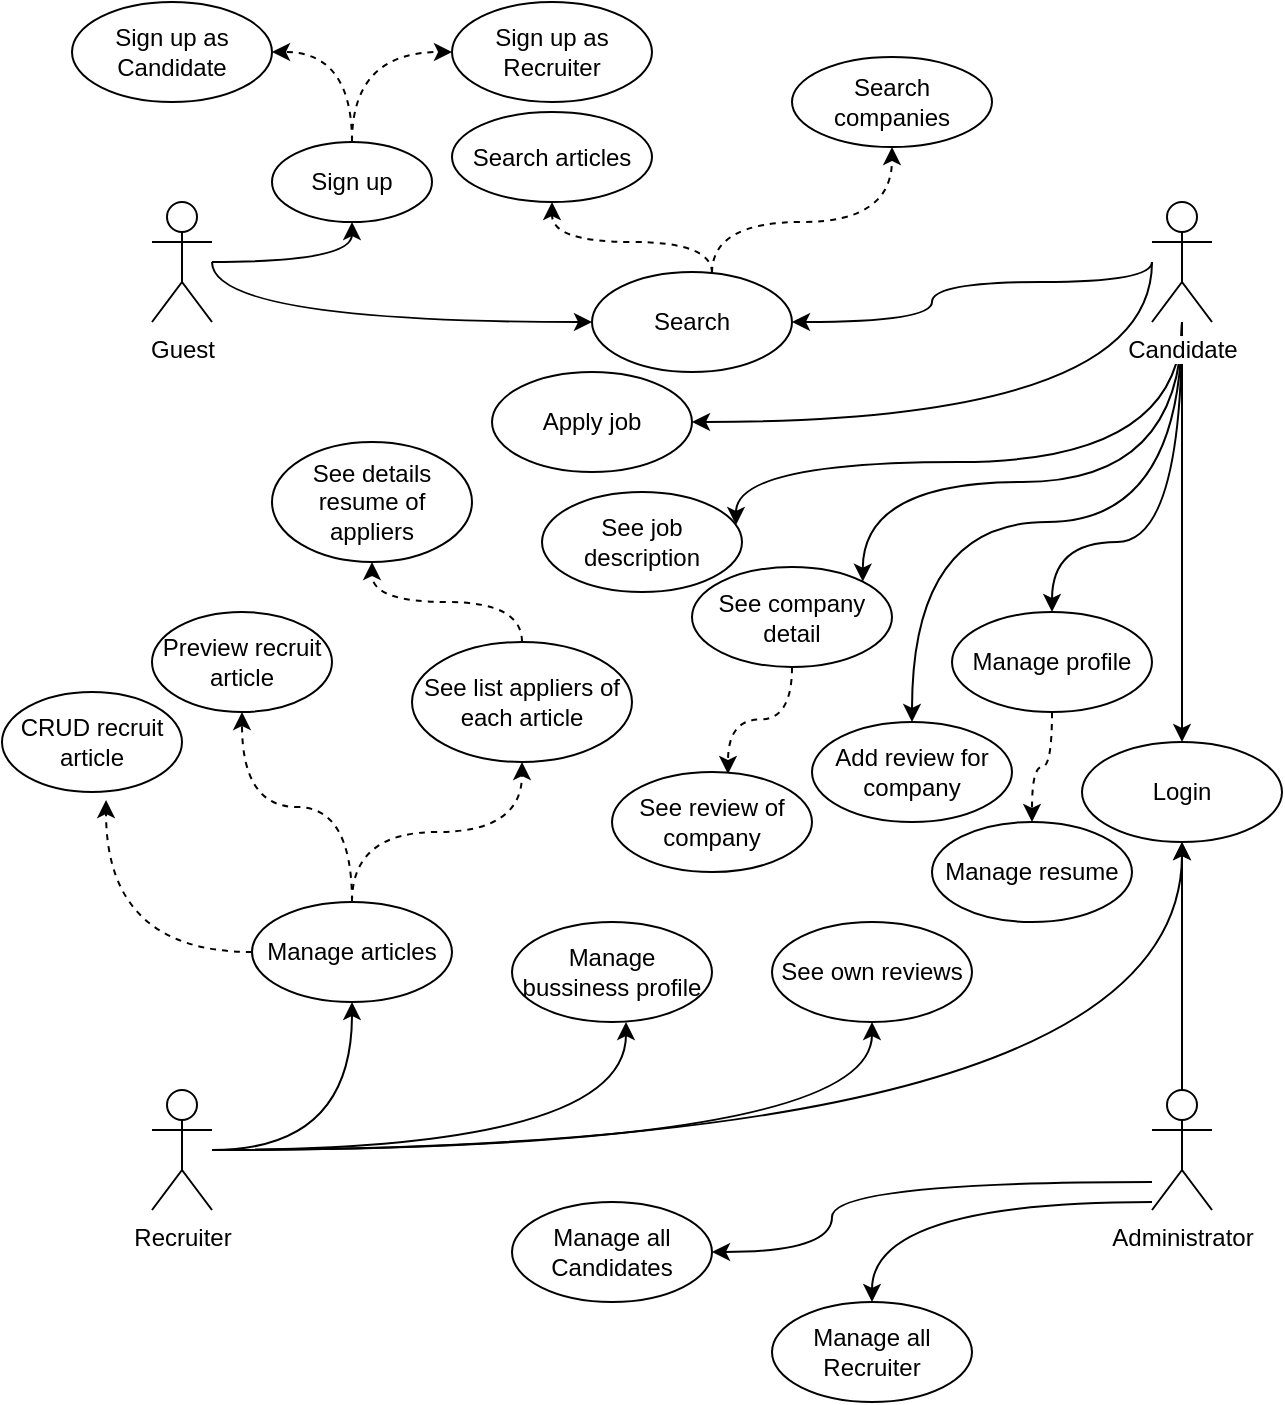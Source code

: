 <mxfile version="10.7.5" type="github"><diagram id="96YruV7LQd1kxC07Ml1c" name="Use case diagram"><mxGraphModel dx="1042" dy="496" grid="1" gridSize="10" guides="1" tooltips="1" connect="1" arrows="1" fold="1" page="1" pageScale="1" pageWidth="827" pageHeight="1169" math="0" shadow="0"><root><mxCell id="0"/><mxCell id="1" parent="0"/><mxCell id="KnyCdIWrvR0W8WoNWBqt-8" style="edgeStyle=orthogonalEdgeStyle;curved=1;rounded=0;orthogonalLoop=1;jettySize=auto;html=1;entryX=0.5;entryY=1;entryDx=0;entryDy=0;" parent="1" source="o8qdSPRIB7VEjMHQY5s--1" target="KnyCdIWrvR0W8WoNWBqt-2" edge="1"><mxGeometry relative="1" as="geometry"/></mxCell><mxCell id="KnyCdIWrvR0W8WoNWBqt-10" style="edgeStyle=orthogonalEdgeStyle;curved=1;rounded=0;orthogonalLoop=1;jettySize=auto;html=1;entryX=0;entryY=0.5;entryDx=0;entryDy=0;" parent="1" target="KnyCdIWrvR0W8WoNWBqt-9" edge="1"><mxGeometry relative="1" as="geometry"><mxPoint x="140" y="140" as="sourcePoint"/><Array as="points"><mxPoint x="140" y="170"/></Array></mxGeometry></mxCell><mxCell id="o8qdSPRIB7VEjMHQY5s--1" value="Guest" style="shape=umlActor;verticalLabelPosition=bottom;labelBackgroundColor=#ffffff;verticalAlign=top;html=1;outlineConnect=0;" parent="1" vertex="1"><mxGeometry x="110" y="110" width="30" height="60" as="geometry"/></mxCell><mxCell id="KnyCdIWrvR0W8WoNWBqt-11" style="edgeStyle=orthogonalEdgeStyle;curved=1;rounded=0;orthogonalLoop=1;jettySize=auto;html=1;entryX=1;entryY=0.5;entryDx=0;entryDy=0;" parent="1" target="KnyCdIWrvR0W8WoNWBqt-9" edge="1"><mxGeometry relative="1" as="geometry"><mxPoint x="610" y="140" as="sourcePoint"/><Array as="points"><mxPoint x="610" y="150"/><mxPoint x="500" y="150"/><mxPoint x="500" y="170"/></Array></mxGeometry></mxCell><mxCell id="KnyCdIWrvR0W8WoNWBqt-19" style="edgeStyle=orthogonalEdgeStyle;curved=1;rounded=0;orthogonalLoop=1;jettySize=auto;html=1;entryX=0.5;entryY=0;entryDx=0;entryDy=0;" parent="1" source="o8qdSPRIB7VEjMHQY5s--2" target="KnyCdIWrvR0W8WoNWBqt-18" edge="1"><mxGeometry relative="1" as="geometry"/></mxCell><mxCell id="KnyCdIWrvR0W8WoNWBqt-42" style="edgeStyle=orthogonalEdgeStyle;curved=1;rounded=0;orthogonalLoop=1;jettySize=auto;html=1;entryX=1;entryY=0.5;entryDx=0;entryDy=0;" parent="1" target="KnyCdIWrvR0W8WoNWBqt-41" edge="1"><mxGeometry relative="1" as="geometry"><mxPoint x="610" y="140" as="sourcePoint"/><Array as="points"><mxPoint x="610" y="220"/></Array></mxGeometry></mxCell><mxCell id="KnyCdIWrvR0W8WoNWBqt-43" style="edgeStyle=orthogonalEdgeStyle;curved=1;rounded=0;orthogonalLoop=1;jettySize=auto;html=1;entryX=0.5;entryY=0;entryDx=0;entryDy=0;" parent="1" source="o8qdSPRIB7VEjMHQY5s--2" target="KnyCdIWrvR0W8WoNWBqt-27" edge="1"><mxGeometry relative="1" as="geometry"><Array as="points"><mxPoint x="625" y="280"/><mxPoint x="560" y="280"/></Array></mxGeometry></mxCell><mxCell id="KnyCdIWrvR0W8WoNWBqt-45" style="edgeStyle=orthogonalEdgeStyle;curved=1;rounded=0;orthogonalLoop=1;jettySize=auto;html=1;" parent="1" source="o8qdSPRIB7VEjMHQY5s--2" target="KnyCdIWrvR0W8WoNWBqt-44" edge="1"><mxGeometry relative="1" as="geometry"><Array as="points"><mxPoint x="625" y="240"/><mxPoint x="402" y="240"/></Array></mxGeometry></mxCell><mxCell id="KnyCdIWrvR0W8WoNWBqt-47" style="edgeStyle=orthogonalEdgeStyle;curved=1;rounded=0;orthogonalLoop=1;jettySize=auto;html=1;entryX=1;entryY=0;entryDx=0;entryDy=0;" parent="1" source="o8qdSPRIB7VEjMHQY5s--2" target="KnyCdIWrvR0W8WoNWBqt-46" edge="1"><mxGeometry relative="1" as="geometry"><Array as="points"><mxPoint x="625" y="250"/><mxPoint x="465" y="250"/></Array></mxGeometry></mxCell><mxCell id="KnyCdIWrvR0W8WoNWBqt-54" style="edgeStyle=orthogonalEdgeStyle;curved=1;rounded=0;orthogonalLoop=1;jettySize=auto;html=1;entryX=0.5;entryY=0;entryDx=0;entryDy=0;" parent="1" source="o8qdSPRIB7VEjMHQY5s--2" target="KnyCdIWrvR0W8WoNWBqt-48" edge="1"><mxGeometry relative="1" as="geometry"><Array as="points"><mxPoint x="625" y="270"/><mxPoint x="490" y="270"/></Array></mxGeometry></mxCell><mxCell id="o8qdSPRIB7VEjMHQY5s--2" value="Candidate" style="shape=umlActor;verticalLabelPosition=bottom;labelBackgroundColor=#ffffff;verticalAlign=top;html=1;outlineConnect=0;" parent="1" vertex="1"><mxGeometry x="610" y="110" width="30" height="60" as="geometry"/></mxCell><mxCell id="KnyCdIWrvR0W8WoNWBqt-20" style="edgeStyle=orthogonalEdgeStyle;curved=1;rounded=0;orthogonalLoop=1;jettySize=auto;html=1;entryX=0.5;entryY=1;entryDx=0;entryDy=0;" parent="1" source="o8qdSPRIB7VEjMHQY5s--3" target="KnyCdIWrvR0W8WoNWBqt-18" edge="1"><mxGeometry relative="1" as="geometry"/></mxCell><mxCell id="KnyCdIWrvR0W8WoNWBqt-25" style="edgeStyle=orthogonalEdgeStyle;curved=1;rounded=0;orthogonalLoop=1;jettySize=auto;html=1;entryX=1;entryY=0.5;entryDx=0;entryDy=0;" parent="1" source="o8qdSPRIB7VEjMHQY5s--3" target="KnyCdIWrvR0W8WoNWBqt-23" edge="1"><mxGeometry relative="1" as="geometry"><Array as="points"><mxPoint x="450" y="600"/><mxPoint x="450" y="635"/></Array></mxGeometry></mxCell><mxCell id="KnyCdIWrvR0W8WoNWBqt-26" style="edgeStyle=orthogonalEdgeStyle;curved=1;rounded=0;orthogonalLoop=1;jettySize=auto;html=1;" parent="1" source="o8qdSPRIB7VEjMHQY5s--3" target="KnyCdIWrvR0W8WoNWBqt-24" edge="1"><mxGeometry relative="1" as="geometry"><Array as="points"><mxPoint x="470" y="610"/></Array></mxGeometry></mxCell><mxCell id="o8qdSPRIB7VEjMHQY5s--3" value="Administrator" style="shape=umlActor;verticalLabelPosition=bottom;labelBackgroundColor=#ffffff;verticalAlign=top;html=1;outlineConnect=0;" parent="1" vertex="1"><mxGeometry x="610" y="554" width="30" height="60" as="geometry"/></mxCell><mxCell id="KnyCdIWrvR0W8WoNWBqt-21" style="edgeStyle=orthogonalEdgeStyle;curved=1;rounded=0;orthogonalLoop=1;jettySize=auto;html=1;entryX=0.5;entryY=1;entryDx=0;entryDy=0;" parent="1" source="o8qdSPRIB7VEjMHQY5s--4" target="KnyCdIWrvR0W8WoNWBqt-18" edge="1"><mxGeometry relative="1" as="geometry"/></mxCell><mxCell id="KnyCdIWrvR0W8WoNWBqt-30" style="edgeStyle=orthogonalEdgeStyle;curved=1;rounded=0;orthogonalLoop=1;jettySize=auto;html=1;entryX=0.5;entryY=1;entryDx=0;entryDy=0;" parent="1" source="o8qdSPRIB7VEjMHQY5s--4" target="KnyCdIWrvR0W8WoNWBqt-28" edge="1"><mxGeometry relative="1" as="geometry"/></mxCell><mxCell id="KnyCdIWrvR0W8WoNWBqt-32" style="edgeStyle=orthogonalEdgeStyle;curved=1;rounded=0;orthogonalLoop=1;jettySize=auto;html=1;entryX=0.57;entryY=1;entryDx=0;entryDy=0;entryPerimeter=0;" parent="1" source="o8qdSPRIB7VEjMHQY5s--4" target="KnyCdIWrvR0W8WoNWBqt-31" edge="1"><mxGeometry relative="1" as="geometry"/></mxCell><mxCell id="KnyCdIWrvR0W8WoNWBqt-56" style="edgeStyle=orthogonalEdgeStyle;curved=1;rounded=0;orthogonalLoop=1;jettySize=auto;html=1;entryX=0.5;entryY=1;entryDx=0;entryDy=0;" parent="1" source="o8qdSPRIB7VEjMHQY5s--4" target="KnyCdIWrvR0W8WoNWBqt-55" edge="1"><mxGeometry relative="1" as="geometry"/></mxCell><mxCell id="o8qdSPRIB7VEjMHQY5s--4" value="Recruiter" style="shape=umlActor;verticalLabelPosition=bottom;labelBackgroundColor=#ffffff;verticalAlign=top;html=1;outlineConnect=0;" parent="1" vertex="1"><mxGeometry x="110" y="554" width="30" height="60" as="geometry"/></mxCell><mxCell id="KnyCdIWrvR0W8WoNWBqt-6" style="edgeStyle=orthogonalEdgeStyle;rounded=0;orthogonalLoop=1;jettySize=auto;html=1;entryX=1;entryY=0.5;entryDx=0;entryDy=0;curved=1;dashed=1;" parent="1" source="KnyCdIWrvR0W8WoNWBqt-2" target="KnyCdIWrvR0W8WoNWBqt-4" edge="1"><mxGeometry relative="1" as="geometry"/></mxCell><mxCell id="KnyCdIWrvR0W8WoNWBqt-7" style="edgeStyle=orthogonalEdgeStyle;rounded=0;orthogonalLoop=1;jettySize=auto;html=1;entryX=0;entryY=0.5;entryDx=0;entryDy=0;curved=1;exitX=0.5;exitY=0;exitDx=0;exitDy=0;dashed=1;" parent="1" source="KnyCdIWrvR0W8WoNWBqt-2" target="KnyCdIWrvR0W8WoNWBqt-5" edge="1"><mxGeometry relative="1" as="geometry"/></mxCell><mxCell id="KnyCdIWrvR0W8WoNWBqt-2" value="Sign up" style="ellipse;whiteSpace=wrap;html=1;" parent="1" vertex="1"><mxGeometry x="170" y="80" width="80" height="40" as="geometry"/></mxCell><mxCell id="KnyCdIWrvR0W8WoNWBqt-4" value="Sign up as Candidate" style="ellipse;whiteSpace=wrap;html=1;" parent="1" vertex="1"><mxGeometry x="70" y="10" width="100" height="50" as="geometry"/></mxCell><mxCell id="KnyCdIWrvR0W8WoNWBqt-5" value="Sign up as Recruiter" style="ellipse;whiteSpace=wrap;html=1;" parent="1" vertex="1"><mxGeometry x="260" y="10" width="100" height="50" as="geometry"/></mxCell><mxCell id="KnyCdIWrvR0W8WoNWBqt-14" style="edgeStyle=orthogonalEdgeStyle;curved=1;rounded=0;orthogonalLoop=1;jettySize=auto;html=1;entryX=0.5;entryY=1;entryDx=0;entryDy=0;dashed=1;" parent="1" source="KnyCdIWrvR0W8WoNWBqt-9" target="KnyCdIWrvR0W8WoNWBqt-13" edge="1"><mxGeometry relative="1" as="geometry"><Array as="points"><mxPoint x="390" y="120"/><mxPoint x="480" y="120"/></Array></mxGeometry></mxCell><mxCell id="KnyCdIWrvR0W8WoNWBqt-15" style="edgeStyle=orthogonalEdgeStyle;curved=1;rounded=0;orthogonalLoop=1;jettySize=auto;html=1;entryX=0.5;entryY=1;entryDx=0;entryDy=0;dashed=1;" parent="1" source="KnyCdIWrvR0W8WoNWBqt-9" target="KnyCdIWrvR0W8WoNWBqt-12" edge="1"><mxGeometry relative="1" as="geometry"><Array as="points"><mxPoint x="390" y="130"/><mxPoint x="310" y="130"/></Array></mxGeometry></mxCell><mxCell id="KnyCdIWrvR0W8WoNWBqt-9" value="Search" style="ellipse;whiteSpace=wrap;html=1;" parent="1" vertex="1"><mxGeometry x="330" y="145" width="100" height="50" as="geometry"/></mxCell><mxCell id="KnyCdIWrvR0W8WoNWBqt-12" value="Search articles&lt;br&gt;" style="ellipse;whiteSpace=wrap;html=1;" parent="1" vertex="1"><mxGeometry x="260" y="65" width="100" height="45" as="geometry"/></mxCell><mxCell id="KnyCdIWrvR0W8WoNWBqt-13" value="Search companies&lt;br&gt;" style="ellipse;whiteSpace=wrap;html=1;" parent="1" vertex="1"><mxGeometry x="430" y="37.5" width="100" height="45" as="geometry"/></mxCell><mxCell id="KnyCdIWrvR0W8WoNWBqt-18" value="Login" style="ellipse;whiteSpace=wrap;html=1;" parent="1" vertex="1"><mxGeometry x="575" y="380" width="100" height="50" as="geometry"/></mxCell><mxCell id="KnyCdIWrvR0W8WoNWBqt-23" value="Manage all Candidates" style="ellipse;whiteSpace=wrap;html=1;" parent="1" vertex="1"><mxGeometry x="290" y="610" width="100" height="50" as="geometry"/></mxCell><mxCell id="KnyCdIWrvR0W8WoNWBqt-24" value="Manage all Recruiter" style="ellipse;whiteSpace=wrap;html=1;" parent="1" vertex="1"><mxGeometry x="420" y="660" width="100" height="50" as="geometry"/></mxCell><mxCell id="KnyCdIWrvR0W8WoNWBqt-58" style="edgeStyle=orthogonalEdgeStyle;curved=1;rounded=0;orthogonalLoop=1;jettySize=auto;html=1;dashed=1;" parent="1" source="KnyCdIWrvR0W8WoNWBqt-27" target="KnyCdIWrvR0W8WoNWBqt-57" edge="1"><mxGeometry relative="1" as="geometry"/></mxCell><mxCell id="KnyCdIWrvR0W8WoNWBqt-27" value="Manage profile" style="ellipse;whiteSpace=wrap;html=1;" parent="1" vertex="1"><mxGeometry x="510" y="315" width="100" height="50" as="geometry"/></mxCell><mxCell id="KnyCdIWrvR0W8WoNWBqt-34" style="edgeStyle=orthogonalEdgeStyle;curved=1;rounded=0;orthogonalLoop=1;jettySize=auto;html=1;entryX=0.578;entryY=1.08;entryDx=0;entryDy=0;entryPerimeter=0;dashed=1;" parent="1" source="KnyCdIWrvR0W8WoNWBqt-28" target="KnyCdIWrvR0W8WoNWBqt-33" edge="1"><mxGeometry relative="1" as="geometry"/></mxCell><mxCell id="KnyCdIWrvR0W8WoNWBqt-36" style="edgeStyle=orthogonalEdgeStyle;curved=1;rounded=0;orthogonalLoop=1;jettySize=auto;html=1;entryX=0.5;entryY=1;entryDx=0;entryDy=0;dashed=1;" parent="1" source="KnyCdIWrvR0W8WoNWBqt-28" target="KnyCdIWrvR0W8WoNWBqt-35" edge="1"><mxGeometry relative="1" as="geometry"/></mxCell><mxCell id="KnyCdIWrvR0W8WoNWBqt-38" style="edgeStyle=orthogonalEdgeStyle;curved=1;rounded=0;orthogonalLoop=1;jettySize=auto;html=1;entryX=0.5;entryY=1;entryDx=0;entryDy=0;dashed=1;" parent="1" source="KnyCdIWrvR0W8WoNWBqt-28" target="KnyCdIWrvR0W8WoNWBqt-37" edge="1"><mxGeometry relative="1" as="geometry"/></mxCell><mxCell id="KnyCdIWrvR0W8WoNWBqt-28" value="Manage articles" style="ellipse;whiteSpace=wrap;html=1;" parent="1" vertex="1"><mxGeometry x="160" y="460" width="100" height="50" as="geometry"/></mxCell><mxCell id="KnyCdIWrvR0W8WoNWBqt-31" value="Manage bussiness profile" style="ellipse;whiteSpace=wrap;html=1;" parent="1" vertex="1"><mxGeometry x="290" y="470" width="100" height="50" as="geometry"/></mxCell><mxCell id="KnyCdIWrvR0W8WoNWBqt-33" value="CRUD recruit article" style="ellipse;whiteSpace=wrap;html=1;" parent="1" vertex="1"><mxGeometry x="35" y="355" width="90" height="50" as="geometry"/></mxCell><mxCell id="KnyCdIWrvR0W8WoNWBqt-35" value="Preview recruit article" style="ellipse;whiteSpace=wrap;html=1;" parent="1" vertex="1"><mxGeometry x="110" y="315" width="90" height="50" as="geometry"/></mxCell><mxCell id="KnyCdIWrvR0W8WoNWBqt-40" style="edgeStyle=orthogonalEdgeStyle;curved=1;rounded=0;orthogonalLoop=1;jettySize=auto;html=1;entryX=0.5;entryY=1;entryDx=0;entryDy=0;dashed=1;" parent="1" source="KnyCdIWrvR0W8WoNWBqt-37" target="KnyCdIWrvR0W8WoNWBqt-39" edge="1"><mxGeometry relative="1" as="geometry"/></mxCell><mxCell id="KnyCdIWrvR0W8WoNWBqt-37" value="See list appliers of each article" style="ellipse;whiteSpace=wrap;html=1;" parent="1" vertex="1"><mxGeometry x="240" y="330" width="110" height="60" as="geometry"/></mxCell><mxCell id="KnyCdIWrvR0W8WoNWBqt-39" value="See details resume of appliers" style="ellipse;whiteSpace=wrap;html=1;" parent="1" vertex="1"><mxGeometry x="170" y="230" width="100" height="60" as="geometry"/></mxCell><mxCell id="KnyCdIWrvR0W8WoNWBqt-41" value="Apply job" style="ellipse;whiteSpace=wrap;html=1;" parent="1" vertex="1"><mxGeometry x="280" y="195" width="100" height="50" as="geometry"/></mxCell><mxCell id="KnyCdIWrvR0W8WoNWBqt-44" value="See job description" style="ellipse;whiteSpace=wrap;html=1;" parent="1" vertex="1"><mxGeometry x="305" y="255" width="100" height="50" as="geometry"/></mxCell><mxCell id="KnyCdIWrvR0W8WoNWBqt-51" style="edgeStyle=orthogonalEdgeStyle;curved=1;rounded=0;orthogonalLoop=1;jettySize=auto;html=1;dashed=1;entryX=0.58;entryY=0.02;entryDx=0;entryDy=0;entryPerimeter=0;" parent="1" source="KnyCdIWrvR0W8WoNWBqt-46" target="KnyCdIWrvR0W8WoNWBqt-52" edge="1"><mxGeometry relative="1" as="geometry"><mxPoint x="390" y="370" as="targetPoint"/></mxGeometry></mxCell><mxCell id="KnyCdIWrvR0W8WoNWBqt-46" value="See company detail" style="ellipse;whiteSpace=wrap;html=1;" parent="1" vertex="1"><mxGeometry x="380" y="292.5" width="100" height="50" as="geometry"/></mxCell><mxCell id="KnyCdIWrvR0W8WoNWBqt-48" value="Add review for company" style="ellipse;whiteSpace=wrap;html=1;" parent="1" vertex="1"><mxGeometry x="440" y="370" width="100" height="50" as="geometry"/></mxCell><mxCell id="KnyCdIWrvR0W8WoNWBqt-52" value="See review of company" style="ellipse;whiteSpace=wrap;html=1;" parent="1" vertex="1"><mxGeometry x="340" y="395" width="100" height="50" as="geometry"/></mxCell><mxCell id="KnyCdIWrvR0W8WoNWBqt-55" value="See own reviews" style="ellipse;whiteSpace=wrap;html=1;" parent="1" vertex="1"><mxGeometry x="420" y="470" width="100" height="50" as="geometry"/></mxCell><mxCell id="KnyCdIWrvR0W8WoNWBqt-57" value="Manage resume" style="ellipse;whiteSpace=wrap;html=1;" parent="1" vertex="1"><mxGeometry x="500" y="420" width="100" height="50" as="geometry"/></mxCell></root></mxGraphModel></diagram><diagram id="JNr6TgGzxumpeas2WhYu" name="ERD Diagram"><mxGraphModel dx="2564" dy="1996" grid="1" gridSize="10" guides="1" tooltips="1" connect="1" arrows="1" fold="1" page="1" pageScale="1" pageWidth="827" pageHeight="1169" math="0" shadow="0"><root><mxCell id="-cMpZlFkWyQMmWNhcLXD-0"/><mxCell id="-cMpZlFkWyQMmWNhcLXD-1" parent="-cMpZlFkWyQMmWNhcLXD-0"/><mxCell id="HGEHndpQOoWciI06aqTs-5" style="edgeStyle=orthogonalEdgeStyle;rounded=0;orthogonalLoop=1;jettySize=auto;html=1;entryX=0;entryY=0.5;entryDx=0;entryDy=0;" edge="1" parent="-cMpZlFkWyQMmWNhcLXD-1" source="uzdKqreYgH_z_socYwj3-0" target="ZsUQJZF9_CCHpR9OW79Q-24"><mxGeometry relative="1" as="geometry"/></mxCell><mxCell id="uzdKqreYgH_z_socYwj3-0" value="Candidate" style="swimlane;fontStyle=0;childLayout=stackLayout;horizontal=1;startSize=26;fillColor=#e0e0e0;horizontalStack=0;resizeParent=1;resizeParentMax=0;resizeLast=0;collapsible=1;marginBottom=0;swimlaneFillColor=#ffffff;align=center;fontSize=14;html=1;" parent="-cMpZlFkWyQMmWNhcLXD-1" vertex="1"><mxGeometry x="-20" y="59" width="160" height="260" as="geometry"/></mxCell><mxCell id="uzdKqreYgH_z_socYwj3-1" value="_id: string" style="text;strokeColor=none;fillColor=none;spacingLeft=4;spacingRight=4;overflow=hidden;rotatable=0;points=[[0,0.5],[1,0.5]];portConstraint=eastwest;fontSize=12;" parent="uzdKqreYgH_z_socYwj3-0" vertex="1"><mxGeometry y="26" width="160" height="26" as="geometry"/></mxCell><mxCell id="uzdKqreYgH_z_socYwj3-3" value="full_name: string" style="text;strokeColor=none;fillColor=none;spacingLeft=4;spacingRight=4;overflow=hidden;rotatable=0;points=[[0,0.5],[1,0.5]];portConstraint=eastwest;fontSize=12;" parent="uzdKqreYgH_z_socYwj3-0" vertex="1"><mxGeometry y="52" width="160" height="26" as="geometry"/></mxCell><mxCell id="ZsUQJZF9_CCHpR9OW79Q-27" value="display_name: string" style="text;strokeColor=none;fillColor=none;spacingLeft=4;spacingRight=4;overflow=hidden;rotatable=0;points=[[0,0.5],[1,0.5]];portConstraint=eastwest;fontSize=12;" parent="uzdKqreYgH_z_socYwj3-0" vertex="1"><mxGeometry y="78" width="160" height="26" as="geometry"/></mxCell><mxCell id="ZsUQJZF9_CCHpR9OW79Q-28" value="image_url: string" style="text;strokeColor=none;fillColor=none;spacingLeft=4;spacingRight=4;overflow=hidden;rotatable=0;points=[[0,0.5],[1,0.5]];portConstraint=eastwest;fontSize=12;" parent="uzdKqreYgH_z_socYwj3-0" vertex="1"><mxGeometry y="104" width="160" height="26" as="geometry"/></mxCell><mxCell id="ZsUQJZF9_CCHpR9OW79Q-30" value="email: string" style="text;strokeColor=none;fillColor=none;spacingLeft=4;spacingRight=4;overflow=hidden;rotatable=0;points=[[0,0.5],[1,0.5]];portConstraint=eastwest;fontSize=12;" parent="uzdKqreYgH_z_socYwj3-0" vertex="1"><mxGeometry y="130" width="160" height="26" as="geometry"/></mxCell><mxCell id="ZsUQJZF9_CCHpR9OW79Q-31" value="phone: string" style="text;strokeColor=none;fillColor=none;spacingLeft=4;spacingRight=4;overflow=hidden;rotatable=0;points=[[0,0.5],[1,0.5]];portConstraint=eastwest;fontSize=12;" parent="uzdKqreYgH_z_socYwj3-0" vertex="1"><mxGeometry y="156" width="160" height="26" as="geometry"/></mxCell><mxCell id="ZsUQJZF9_CCHpR9OW79Q-32" value="resume: Resume&#10;&#10;" style="text;strokeColor=none;fillColor=none;spacingLeft=4;spacingRight=4;overflow=hidden;rotatable=0;points=[[0,0.5],[1,0.5]];portConstraint=eastwest;fontSize=12;" parent="uzdKqreYgH_z_socYwj3-0" vertex="1"><mxGeometry y="182" width="160" height="26" as="geometry"/></mxCell><mxCell id="ZsUQJZF9_CCHpR9OW79Q-33" value="created_at: Date&#10;&#10;" style="text;strokeColor=none;fillColor=none;spacingLeft=4;spacingRight=4;overflow=hidden;rotatable=0;points=[[0,0.5],[1,0.5]];portConstraint=eastwest;fontSize=12;" parent="uzdKqreYgH_z_socYwj3-0" vertex="1"><mxGeometry y="208" width="160" height="26" as="geometry"/></mxCell><mxCell id="ZsUQJZF9_CCHpR9OW79Q-34" value="updated_at: Date" style="text;strokeColor=none;fillColor=none;spacingLeft=4;spacingRight=4;overflow=hidden;rotatable=0;points=[[0,0.5],[1,0.5]];portConstraint=eastwest;fontSize=12;" parent="uzdKqreYgH_z_socYwj3-0" vertex="1"><mxGeometry y="234" width="160" height="26" as="geometry"/></mxCell><mxCell id="HGEHndpQOoWciI06aqTs-6" style="edgeStyle=orthogonalEdgeStyle;rounded=0;orthogonalLoop=1;jettySize=auto;html=1;entryX=1;entryY=0.5;entryDx=0;entryDy=0;" edge="1" parent="-cMpZlFkWyQMmWNhcLXD-1" source="ZsUQJZF9_CCHpR9OW79Q-1" target="ZsUQJZF9_CCHpR9OW79Q-24"><mxGeometry relative="1" as="geometry"/></mxCell><mxCell id="ZsUQJZF9_CCHpR9OW79Q-1" value="Recruiter" style="swimlane;fontStyle=0;childLayout=stackLayout;horizontal=1;startSize=26;fillColor=#e0e0e0;horizontalStack=0;resizeParent=1;resizeParentMax=0;resizeLast=0;collapsible=1;marginBottom=0;swimlaneFillColor=#ffffff;align=center;fontSize=14;html=1;" parent="-cMpZlFkWyQMmWNhcLXD-1" vertex="1"><mxGeometry x="290" y="46" width="160" height="338" as="geometry"/></mxCell><mxCell id="ZsUQJZF9_CCHpR9OW79Q-2" value="_id: string" style="text;strokeColor=none;fillColor=none;spacingLeft=4;spacingRight=4;overflow=hidden;rotatable=0;points=[[0,0.5],[1,0.5]];portConstraint=eastwest;fontSize=12;" parent="ZsUQJZF9_CCHpR9OW79Q-1" vertex="1"><mxGeometry y="26" width="160" height="26" as="geometry"/></mxCell><mxCell id="ZsUQJZF9_CCHpR9OW79Q-3" value="company_name: string" style="text;strokeColor=none;fillColor=none;spacingLeft=4;spacingRight=4;overflow=hidden;rotatable=0;points=[[0,0.5],[1,0.5]];portConstraint=eastwest;fontSize=12;" parent="ZsUQJZF9_CCHpR9OW79Q-1" vertex="1"><mxGeometry y="52" width="160" height="26" as="geometry"/></mxCell><mxCell id="ZsUQJZF9_CCHpR9OW79Q-4" value="image_url: string" style="text;strokeColor=none;fillColor=none;spacingLeft=4;spacingRight=4;overflow=hidden;rotatable=0;points=[[0,0.5],[1,0.5]];portConstraint=eastwest;fontSize=12;" parent="ZsUQJZF9_CCHpR9OW79Q-1" vertex="1"><mxGeometry y="78" width="160" height="26" as="geometry"/></mxCell><mxCell id="ZsUQJZF9_CCHpR9OW79Q-47" value="email: string" style="text;strokeColor=none;fillColor=none;spacingLeft=4;spacingRight=4;overflow=hidden;rotatable=0;points=[[0,0.5],[1,0.5]];portConstraint=eastwest;fontSize=12;" parent="ZsUQJZF9_CCHpR9OW79Q-1" vertex="1"><mxGeometry y="104" width="160" height="26" as="geometry"/></mxCell><mxCell id="ZsUQJZF9_CCHpR9OW79Q-48" value="phone: string" style="text;strokeColor=none;fillColor=none;spacingLeft=4;spacingRight=4;overflow=hidden;rotatable=0;points=[[0,0.5],[1,0.5]];portConstraint=eastwest;fontSize=12;" parent="ZsUQJZF9_CCHpR9OW79Q-1" vertex="1"><mxGeometry y="130" width="160" height="26" as="geometry"/></mxCell><mxCell id="ZsUQJZF9_CCHpR9OW79Q-49" value="address: string" style="text;strokeColor=none;fillColor=none;spacingLeft=4;spacingRight=4;overflow=hidden;rotatable=0;points=[[0,0.5],[1,0.5]];portConstraint=eastwest;fontSize=12;" parent="ZsUQJZF9_CCHpR9OW79Q-1" vertex="1"><mxGeometry y="156" width="160" height="26" as="geometry"/></mxCell><mxCell id="ZsUQJZF9_CCHpR9OW79Q-50" value="city: string" style="text;strokeColor=none;fillColor=none;spacingLeft=4;spacingRight=4;overflow=hidden;rotatable=0;points=[[0,0.5],[1,0.5]];portConstraint=eastwest;fontSize=12;" parent="ZsUQJZF9_CCHpR9OW79Q-1" vertex="1"><mxGeometry y="182" width="160" height="26" as="geometry"/></mxCell><mxCell id="ZsUQJZF9_CCHpR9OW79Q-51" value="production: string" style="text;strokeColor=none;fillColor=none;spacingLeft=4;spacingRight=4;overflow=hidden;rotatable=0;points=[[0,0.5],[1,0.5]];portConstraint=eastwest;fontSize=12;" parent="ZsUQJZF9_CCHpR9OW79Q-1" vertex="1"><mxGeometry y="208" width="160" height="26" as="geometry"/></mxCell><mxCell id="ZsUQJZF9_CCHpR9OW79Q-52" value="day_at_work: string" style="text;strokeColor=none;fillColor=none;spacingLeft=4;spacingRight=4;overflow=hidden;rotatable=0;points=[[0,0.5],[1,0.5]];portConstraint=eastwest;fontSize=12;" parent="ZsUQJZF9_CCHpR9OW79Q-1" vertex="1"><mxGeometry y="234" width="160" height="26" as="geometry"/></mxCell><mxCell id="ZsUQJZF9_CCHpR9OW79Q-53" value="slogan: string" style="text;strokeColor=none;fillColor=none;spacingLeft=4;spacingRight=4;overflow=hidden;rotatable=0;points=[[0,0.5],[1,0.5]];portConstraint=eastwest;fontSize=12;" parent="ZsUQJZF9_CCHpR9OW79Q-1" vertex="1"><mxGeometry y="260" width="160" height="26" as="geometry"/></mxCell><mxCell id="ZsUQJZF9_CCHpR9OW79Q-58" value="created_at: Date&#10;" style="text;strokeColor=none;fillColor=none;spacingLeft=4;spacingRight=4;overflow=hidden;rotatable=0;points=[[0,0.5],[1,0.5]];portConstraint=eastwest;fontSize=12;" parent="ZsUQJZF9_CCHpR9OW79Q-1" vertex="1"><mxGeometry y="286" width="160" height="26" as="geometry"/></mxCell><mxCell id="ZsUQJZF9_CCHpR9OW79Q-59" value="updated_at: Date&#10;" style="text;strokeColor=none;fillColor=none;spacingLeft=4;spacingRight=4;overflow=hidden;rotatable=0;points=[[0,0.5],[1,0.5]];portConstraint=eastwest;fontSize=12;" parent="ZsUQJZF9_CCHpR9OW79Q-1" vertex="1"><mxGeometry y="312" width="160" height="26" as="geometry"/></mxCell><mxCell id="HGEHndpQOoWciI06aqTs-1" style="edgeStyle=orthogonalEdgeStyle;rounded=0;orthogonalLoop=1;jettySize=auto;html=1;entryX=0;entryY=0.5;entryDx=0;entryDy=0;exitX=0.5;exitY=0;exitDx=0;exitDy=0;" edge="1" parent="-cMpZlFkWyQMmWNhcLXD-1" source="ZsUQJZF9_CCHpR9OW79Q-5" target="ZsUQJZF9_CCHpR9OW79Q-32"><mxGeometry relative="1" as="geometry"/></mxCell><mxCell id="ZsUQJZF9_CCHpR9OW79Q-5" value="Resume" style="swimlane;fontStyle=0;childLayout=stackLayout;horizontal=1;startSize=26;fillColor=#e0e0e0;horizontalStack=0;resizeParent=1;resizeParentMax=0;resizeLast=0;collapsible=1;marginBottom=0;swimlaneFillColor=#ffffff;align=center;fontSize=14;html=1;" parent="-cMpZlFkWyQMmWNhcLXD-1" vertex="1"><mxGeometry x="-390" y="76" width="190" height="364" as="geometry"/></mxCell><mxCell id="ZsUQJZF9_CCHpR9OW79Q-6" value="_id: string" style="text;strokeColor=none;fillColor=none;spacingLeft=4;spacingRight=4;overflow=hidden;rotatable=0;points=[[0,0.5],[1,0.5]];portConstraint=eastwest;fontSize=12;" parent="ZsUQJZF9_CCHpR9OW79Q-5" vertex="1"><mxGeometry y="26" width="190" height="26" as="geometry"/></mxCell><mxCell id="ZsUQJZF9_CCHpR9OW79Q-7" value="title: string" style="text;strokeColor=none;fillColor=none;spacingLeft=4;spacingRight=4;overflow=hidden;rotatable=0;points=[[0,0.5],[1,0.5]];portConstraint=eastwest;fontSize=12;" parent="ZsUQJZF9_CCHpR9OW79Q-5" vertex="1"><mxGeometry y="52" width="190" height="26" as="geometry"/></mxCell><mxCell id="ZsUQJZF9_CCHpR9OW79Q-8" value="summary: string" style="text;strokeColor=none;fillColor=none;spacingLeft=4;spacingRight=4;overflow=hidden;rotatable=0;points=[[0,0.5],[1,0.5]];portConstraint=eastwest;fontSize=12;" parent="ZsUQJZF9_CCHpR9OW79Q-5" vertex="1"><mxGeometry y="78" width="190" height="26" as="geometry"/></mxCell><mxCell id="ZsUQJZF9_CCHpR9OW79Q-36" value="github_url: string " style="text;strokeColor=none;fillColor=none;spacingLeft=4;spacingRight=4;overflow=hidden;rotatable=0;points=[[0,0.5],[1,0.5]];portConstraint=eastwest;fontSize=12;" parent="ZsUQJZF9_CCHpR9OW79Q-5" vertex="1"><mxGeometry y="104" width="190" height="26" as="geometry"/></mxCell><mxCell id="ZsUQJZF9_CCHpR9OW79Q-37" value="linkedin_url: string" style="text;strokeColor=none;fillColor=none;spacingLeft=4;spacingRight=4;overflow=hidden;rotatable=0;points=[[0,0.5],[1,0.5]];portConstraint=eastwest;fontSize=12;" parent="ZsUQJZF9_CCHpR9OW79Q-5" vertex="1"><mxGeometry y="130" width="190" height="26" as="geometry"/></mxCell><mxCell id="ZsUQJZF9_CCHpR9OW79Q-38" value="website: string" style="text;strokeColor=none;fillColor=none;spacingLeft=4;spacingRight=4;overflow=hidden;rotatable=0;points=[[0,0.5],[1,0.5]];portConstraint=eastwest;fontSize=12;" parent="ZsUQJZF9_CCHpR9OW79Q-5" vertex="1"><mxGeometry y="156" width="190" height="26" as="geometry"/></mxCell><mxCell id="ZsUQJZF9_CCHpR9OW79Q-39" value="experience: Array&lt;Experience&gt;" style="text;strokeColor=none;fillColor=none;spacingLeft=4;spacingRight=4;overflow=hidden;rotatable=0;points=[[0,0.5],[1,0.5]];portConstraint=eastwest;fontSize=12;" parent="ZsUQJZF9_CCHpR9OW79Q-5" vertex="1"><mxGeometry y="182" width="190" height="26" as="geometry"/></mxCell><mxCell id="ZsUQJZF9_CCHpR9OW79Q-40" value="education: Array&lt;Education&gt;" style="text;strokeColor=none;fillColor=none;spacingLeft=4;spacingRight=4;overflow=hidden;rotatable=0;points=[[0,0.5],[1,0.5]];portConstraint=eastwest;fontSize=12;" parent="ZsUQJZF9_CCHpR9OW79Q-5" vertex="1"><mxGeometry y="208" width="190" height="26" as="geometry"/></mxCell><mxCell id="ZsUQJZF9_CCHpR9OW79Q-42" value="education: Array&lt;Education&gt;" style="text;strokeColor=none;fillColor=none;spacingLeft=4;spacingRight=4;overflow=hidden;rotatable=0;points=[[0,0.5],[1,0.5]];portConstraint=eastwest;fontSize=12;" parent="ZsUQJZF9_CCHpR9OW79Q-5" vertex="1"><mxGeometry y="234" width="190" height="26" as="geometry"/></mxCell><mxCell id="ZsUQJZF9_CCHpR9OW79Q-43" value="project: Array&lt;Project&gt;" style="text;strokeColor=none;fillColor=none;spacingLeft=4;spacingRight=4;overflow=hidden;rotatable=0;points=[[0,0.5],[1,0.5]];portConstraint=eastwest;fontSize=12;" parent="ZsUQJZF9_CCHpR9OW79Q-5" vertex="1"><mxGeometry y="260" width="190" height="26" as="geometry"/></mxCell><mxCell id="ZsUQJZF9_CCHpR9OW79Q-44" value="skill: Array&lt;Skill&gt;" style="text;strokeColor=none;fillColor=none;spacingLeft=4;spacingRight=4;overflow=hidden;rotatable=0;points=[[0,0.5],[1,0.5]];portConstraint=eastwest;fontSize=12;" parent="ZsUQJZF9_CCHpR9OW79Q-5" vertex="1"><mxGeometry y="286" width="190" height="26" as="geometry"/></mxCell><mxCell id="ZsUQJZF9_CCHpR9OW79Q-45" value="created_at: Date&#10;" style="text;strokeColor=none;fillColor=none;spacingLeft=4;spacingRight=4;overflow=hidden;rotatable=0;points=[[0,0.5],[1,0.5]];portConstraint=eastwest;fontSize=12;" parent="ZsUQJZF9_CCHpR9OW79Q-5" vertex="1"><mxGeometry y="312" width="190" height="26" as="geometry"/></mxCell><mxCell id="ZsUQJZF9_CCHpR9OW79Q-46" value="updated_at: Date&#10;" style="text;strokeColor=none;fillColor=none;spacingLeft=4;spacingRight=4;overflow=hidden;rotatable=0;points=[[0,0.5],[1,0.5]];portConstraint=eastwest;fontSize=12;" parent="ZsUQJZF9_CCHpR9OW79Q-5" vertex="1"><mxGeometry y="338" width="190" height="26" as="geometry"/></mxCell><mxCell id="ZsUQJZF9_CCHpR9OW79Q-9" value="Article" style="swimlane;fontStyle=0;childLayout=stackLayout;horizontal=1;startSize=26;fillColor=#e0e0e0;horizontalStack=0;resizeParent=1;resizeParentMax=0;resizeLast=0;collapsible=1;marginBottom=0;swimlaneFillColor=#ffffff;align=center;fontSize=14;html=1;" parent="-cMpZlFkWyQMmWNhcLXD-1" vertex="1"><mxGeometry x="30" y="362" width="160" height="286" as="geometry"/></mxCell><mxCell id="ZsUQJZF9_CCHpR9OW79Q-10" value="_id: string" style="text;strokeColor=none;fillColor=none;spacingLeft=4;spacingRight=4;overflow=hidden;rotatable=0;points=[[0,0.5],[1,0.5]];portConstraint=eastwest;fontSize=12;" parent="ZsUQJZF9_CCHpR9OW79Q-9" vertex="1"><mxGeometry y="26" width="160" height="26" as="geometry"/></mxCell><mxCell id="ZsUQJZF9_CCHpR9OW79Q-11" value="email_company: string" style="text;strokeColor=none;fillColor=none;spacingLeft=4;spacingRight=4;overflow=hidden;rotatable=0;points=[[0,0.5],[1,0.5]];portConstraint=eastwest;fontSize=12;" parent="ZsUQJZF9_CCHpR9OW79Q-9" vertex="1"><mxGeometry y="52" width="160" height="26" as="geometry"/></mxCell><mxCell id="ZsUQJZF9_CCHpR9OW79Q-12" value="title: string" style="text;strokeColor=none;fillColor=none;spacingLeft=4;spacingRight=4;overflow=hidden;rotatable=0;points=[[0,0.5],[1,0.5]];portConstraint=eastwest;fontSize=12;" parent="ZsUQJZF9_CCHpR9OW79Q-9" vertex="1"><mxGeometry y="78" width="160" height="26" as="geometry"/></mxCell><mxCell id="Xmlb_NrrvcD-xFaitsWl-8" value="description: string" style="text;strokeColor=none;fillColor=none;spacingLeft=4;spacingRight=4;overflow=hidden;rotatable=0;points=[[0,0.5],[1,0.5]];portConstraint=eastwest;fontSize=12;" parent="ZsUQJZF9_CCHpR9OW79Q-9" vertex="1"><mxGeometry y="104" width="160" height="26" as="geometry"/></mxCell><mxCell id="Xmlb_NrrvcD-xFaitsWl-9" value="salary: string" style="text;strokeColor=none;fillColor=none;spacingLeft=4;spacingRight=4;overflow=hidden;rotatable=0;points=[[0,0.5],[1,0.5]];portConstraint=eastwest;fontSize=12;" parent="ZsUQJZF9_CCHpR9OW79Q-9" vertex="1"><mxGeometry y="130" width="160" height="26" as="geometry"/></mxCell><mxCell id="Xmlb_NrrvcD-xFaitsWl-10" value="Tags: Array&lt;string&gt;" style="text;strokeColor=none;fillColor=none;spacingLeft=4;spacingRight=4;overflow=hidden;rotatable=0;points=[[0,0.5],[1,0.5]];portConstraint=eastwest;fontSize=12;" parent="ZsUQJZF9_CCHpR9OW79Q-9" vertex="1"><mxGeometry y="156" width="160" height="26" as="geometry"/></mxCell><mxCell id="Xmlb_NrrvcD-xFaitsWl-11" value="active: boolean" style="text;strokeColor=none;fillColor=none;spacingLeft=4;spacingRight=4;overflow=hidden;rotatable=0;points=[[0,0.5],[1,0.5]];portConstraint=eastwest;fontSize=12;" parent="ZsUQJZF9_CCHpR9OW79Q-9" vertex="1"><mxGeometry y="182" width="160" height="26" as="geometry"/></mxCell><mxCell id="Xmlb_NrrvcD-xFaitsWl-12" value="applier: Array&lt;string&gt;" style="text;strokeColor=none;fillColor=none;spacingLeft=4;spacingRight=4;overflow=hidden;rotatable=0;points=[[0,0.5],[1,0.5]];portConstraint=eastwest;fontSize=12;" parent="ZsUQJZF9_CCHpR9OW79Q-9" vertex="1"><mxGeometry y="208" width="160" height="26" as="geometry"/></mxCell><mxCell id="Xmlb_NrrvcD-xFaitsWl-13" value="created_at: Date" style="text;strokeColor=none;fillColor=none;spacingLeft=4;spacingRight=4;overflow=hidden;rotatable=0;points=[[0,0.5],[1,0.5]];portConstraint=eastwest;fontSize=12;" parent="ZsUQJZF9_CCHpR9OW79Q-9" vertex="1"><mxGeometry y="234" width="160" height="26" as="geometry"/></mxCell><mxCell id="Xmlb_NrrvcD-xFaitsWl-14" value="updated_at: Date" style="text;strokeColor=none;fillColor=none;spacingLeft=4;spacingRight=4;overflow=hidden;rotatable=0;points=[[0,0.5],[1,0.5]];portConstraint=eastwest;fontSize=12;" parent="ZsUQJZF9_CCHpR9OW79Q-9" vertex="1"><mxGeometry y="260" width="160" height="26" as="geometry"/></mxCell><mxCell id="HGEHndpQOoWciI06aqTs-4" style="edgeStyle=orthogonalEdgeStyle;rounded=0;orthogonalLoop=1;jettySize=auto;html=1;entryX=1;entryY=0.5;entryDx=0;entryDy=0;" edge="1" parent="-cMpZlFkWyQMmWNhcLXD-1" source="ZsUQJZF9_CCHpR9OW79Q-14" target="Xmlb_NrrvcD-xFaitsWl-10"><mxGeometry relative="1" as="geometry"/></mxCell><mxCell id="ZsUQJZF9_CCHpR9OW79Q-14" value="Tag" style="swimlane;fontStyle=0;childLayout=stackLayout;horizontal=1;startSize=26;fillColor=#e0e0e0;horizontalStack=0;resizeParent=1;resizeParentMax=0;resizeLast=0;collapsible=1;marginBottom=0;swimlaneFillColor=#ffffff;align=center;fontSize=14;html=1;" parent="-cMpZlFkWyQMmWNhcLXD-1" vertex="1"><mxGeometry x="310" y="577" width="160" height="78" as="geometry"/></mxCell><mxCell id="ZsUQJZF9_CCHpR9OW79Q-15" value="_id: string" style="text;strokeColor=none;fillColor=none;spacingLeft=4;spacingRight=4;overflow=hidden;rotatable=0;points=[[0,0.5],[1,0.5]];portConstraint=eastwest;fontSize=12;" parent="ZsUQJZF9_CCHpR9OW79Q-14" vertex="1"><mxGeometry y="26" width="160" height="26" as="geometry"/></mxCell><mxCell id="ZsUQJZF9_CCHpR9OW79Q-16" value="content: string" style="text;strokeColor=none;fillColor=none;spacingLeft=4;spacingRight=4;overflow=hidden;rotatable=0;points=[[0,0.5],[1,0.5]];portConstraint=eastwest;fontSize=12;" parent="ZsUQJZF9_CCHpR9OW79Q-14" vertex="1"><mxGeometry y="52" width="160" height="26" as="geometry"/></mxCell><mxCell id="ZsUQJZF9_CCHpR9OW79Q-18" value="Review" style="swimlane;fontStyle=0;childLayout=stackLayout;horizontal=1;startSize=26;fillColor=#e0e0e0;horizontalStack=0;resizeParent=1;resizeParentMax=0;resizeLast=0;collapsible=1;marginBottom=0;swimlaneFillColor=#ffffff;align=center;fontSize=14;html=1;" parent="-cMpZlFkWyQMmWNhcLXD-1" vertex="1"><mxGeometry x="630" y="85" width="160" height="442" as="geometry"/></mxCell><mxCell id="ZsUQJZF9_CCHpR9OW79Q-19" value="_id: string" style="text;strokeColor=none;fillColor=none;spacingLeft=4;spacingRight=4;overflow=hidden;rotatable=0;points=[[0,0.5],[1,0.5]];portConstraint=eastwest;fontSize=12;" parent="ZsUQJZF9_CCHpR9OW79Q-18" vertex="1"><mxGeometry y="26" width="160" height="26" as="geometry"/></mxCell><mxCell id="ZsUQJZF9_CCHpR9OW79Q-20" value="emai: string" style="text;strokeColor=none;fillColor=none;spacingLeft=4;spacingRight=4;overflow=hidden;rotatable=0;points=[[0,0.5],[1,0.5]];portConstraint=eastwest;fontSize=12;" parent="ZsUQJZF9_CCHpR9OW79Q-18" vertex="1"><mxGeometry y="52" width="160" height="26" as="geometry"/></mxCell><mxCell id="ZsUQJZF9_CCHpR9OW79Q-21" value="title: string" style="text;strokeColor=none;fillColor=none;spacingLeft=4;spacingRight=4;overflow=hidden;rotatable=0;points=[[0,0.5],[1,0.5]];portConstraint=eastwest;fontSize=12;" parent="ZsUQJZF9_CCHpR9OW79Q-18" vertex="1"><mxGeometry y="78" width="160" height="26" as="geometry"/></mxCell><mxCell id="Xmlb_NrrvcD-xFaitsWl-17" value="rate_general: number" style="text;strokeColor=none;fillColor=none;spacingLeft=4;spacingRight=4;overflow=hidden;rotatable=0;points=[[0,0.5],[1,0.5]];portConstraint=eastwest;fontSize=12;" parent="ZsUQJZF9_CCHpR9OW79Q-18" vertex="1"><mxGeometry y="104" width="160" height="26" as="geometry"/></mxCell><mxCell id="Xmlb_NrrvcD-xFaitsWl-18" value="rate_salary: number" style="text;strokeColor=none;fillColor=none;spacingLeft=4;spacingRight=4;overflow=hidden;rotatable=0;points=[[0,0.5],[1,0.5]];portConstraint=eastwest;fontSize=12;" parent="ZsUQJZF9_CCHpR9OW79Q-18" vertex="1"><mxGeometry y="130" width="160" height="26" as="geometry"/></mxCell><mxCell id="Xmlb_NrrvcD-xFaitsWl-19" value="rate_training: number" style="text;strokeColor=none;fillColor=none;spacingLeft=4;spacingRight=4;overflow=hidden;rotatable=0;points=[[0,0.5],[1,0.5]];portConstraint=eastwest;fontSize=12;" parent="ZsUQJZF9_CCHpR9OW79Q-18" vertex="1"><mxGeometry y="156" width="160" height="26" as="geometry"/></mxCell><mxCell id="Xmlb_NrrvcD-xFaitsWl-20" value="rate_care: number" style="text;strokeColor=none;fillColor=none;spacingLeft=4;spacingRight=4;overflow=hidden;rotatable=0;points=[[0,0.5],[1,0.5]];portConstraint=eastwest;fontSize=12;" parent="ZsUQJZF9_CCHpR9OW79Q-18" vertex="1"><mxGeometry y="182" width="160" height="26" as="geometry"/></mxCell><mxCell id="Xmlb_NrrvcD-xFaitsWl-21" value="rate_culture: number" style="text;strokeColor=none;fillColor=none;spacingLeft=4;spacingRight=4;overflow=hidden;rotatable=0;points=[[0,0.5],[1,0.5]];portConstraint=eastwest;fontSize=12;" parent="ZsUQJZF9_CCHpR9OW79Q-18" vertex="1"><mxGeometry y="208" width="160" height="26" as="geometry"/></mxCell><mxCell id="Xmlb_NrrvcD-xFaitsWl-22" value="rate_infrastructure: number" style="text;strokeColor=none;fillColor=none;spacingLeft=4;spacingRight=4;overflow=hidden;rotatable=0;points=[[0,0.5],[1,0.5]];portConstraint=eastwest;fontSize=12;" parent="ZsUQJZF9_CCHpR9OW79Q-18" vertex="1"><mxGeometry y="234" width="160" height="26" as="geometry"/></mxCell><mxCell id="Xmlb_NrrvcD-xFaitsWl-23" value="ot_like: string" style="text;strokeColor=none;fillColor=none;spacingLeft=4;spacingRight=4;overflow=hidden;rotatable=0;points=[[0,0.5],[1,0.5]];portConstraint=eastwest;fontSize=12;" parent="ZsUQJZF9_CCHpR9OW79Q-18" vertex="1"><mxGeometry y="260" width="160" height="26" as="geometry"/></mxCell><mxCell id="Xmlb_NrrvcD-xFaitsWl-24" value="ot_hate: string" style="text;strokeColor=none;fillColor=none;spacingLeft=4;spacingRight=4;overflow=hidden;rotatable=0;points=[[0,0.5],[1,0.5]];portConstraint=eastwest;fontSize=12;" parent="ZsUQJZF9_CCHpR9OW79Q-18" vertex="1"><mxGeometry y="286" width="160" height="26" as="geometry"/></mxCell><mxCell id="Xmlb_NrrvcD-xFaitsWl-25" value="like: string" style="text;strokeColor=none;fillColor=none;spacingLeft=4;spacingRight=4;overflow=hidden;rotatable=0;points=[[0,0.5],[1,0.5]];portConstraint=eastwest;fontSize=12;" parent="ZsUQJZF9_CCHpR9OW79Q-18" vertex="1"><mxGeometry y="312" width="160" height="26" as="geometry"/></mxCell><mxCell id="Xmlb_NrrvcD-xFaitsWl-26" value="hate: string" style="text;strokeColor=none;fillColor=none;spacingLeft=4;spacingRight=4;overflow=hidden;rotatable=0;points=[[0,0.5],[1,0.5]];portConstraint=eastwest;fontSize=12;" parent="ZsUQJZF9_CCHpR9OW79Q-18" vertex="1"><mxGeometry y="338" width="160" height="26" as="geometry"/></mxCell><mxCell id="Xmlb_NrrvcD-xFaitsWl-27" value="is_introduce: boolean" style="text;strokeColor=none;fillColor=none;spacingLeft=4;spacingRight=4;overflow=hidden;rotatable=0;points=[[0,0.5],[1,0.5]];portConstraint=eastwest;fontSize=12;" parent="ZsUQJZF9_CCHpR9OW79Q-18" vertex="1"><mxGeometry y="364" width="160" height="26" as="geometry"/></mxCell><mxCell id="Xmlb_NrrvcD-xFaitsWl-28" value="created_at: Date" style="text;strokeColor=none;fillColor=none;spacingLeft=4;spacingRight=4;overflow=hidden;rotatable=0;points=[[0,0.5],[1,0.5]];portConstraint=eastwest;fontSize=12;" parent="ZsUQJZF9_CCHpR9OW79Q-18" vertex="1"><mxGeometry y="390" width="160" height="26" as="geometry"/></mxCell><mxCell id="Xmlb_NrrvcD-xFaitsWl-29" value="updated_at: Date" style="text;strokeColor=none;fillColor=none;spacingLeft=4;spacingRight=4;overflow=hidden;rotatable=0;points=[[0,0.5],[1,0.5]];portConstraint=eastwest;fontSize=12;" parent="ZsUQJZF9_CCHpR9OW79Q-18" vertex="1"><mxGeometry y="416" width="160" height="26" as="geometry"/></mxCell><mxCell id="ZsUQJZF9_CCHpR9OW79Q-22" value="Authentication" style="swimlane;fontStyle=0;childLayout=stackLayout;horizontal=1;startSize=26;fillColor=#e0e0e0;horizontalStack=0;resizeParent=1;resizeParentMax=0;resizeLast=0;collapsible=1;marginBottom=0;swimlaneFillColor=#ffffff;align=center;fontSize=14;html=1;" parent="-cMpZlFkWyQMmWNhcLXD-1" vertex="1"><mxGeometry x="130" y="-123" width="160" height="156" as="geometry"/></mxCell><mxCell id="ZsUQJZF9_CCHpR9OW79Q-23" value="_id: string" style="text;strokeColor=none;fillColor=none;spacingLeft=4;spacingRight=4;overflow=hidden;rotatable=0;points=[[0,0.5],[1,0.5]];portConstraint=eastwest;fontSize=12;" parent="ZsUQJZF9_CCHpR9OW79Q-22" vertex="1"><mxGeometry y="26" width="160" height="26" as="geometry"/></mxCell><mxCell id="ZsUQJZF9_CCHpR9OW79Q-24" value="email: string" style="text;strokeColor=none;fillColor=none;spacingLeft=4;spacingRight=4;overflow=hidden;rotatable=0;points=[[0,0.5],[1,0.5]];portConstraint=eastwest;fontSize=12;" parent="ZsUQJZF9_CCHpR9OW79Q-22" vertex="1"><mxGeometry y="52" width="160" height="26" as="geometry"/></mxCell><mxCell id="ZsUQJZF9_CCHpR9OW79Q-25" value="password: string" style="text;strokeColor=none;fillColor=none;spacingLeft=4;spacingRight=4;overflow=hidden;rotatable=0;points=[[0,0.5],[1,0.5]];portConstraint=eastwest;fontSize=12;" parent="ZsUQJZF9_CCHpR9OW79Q-22" vertex="1"><mxGeometry y="78" width="160" height="26" as="geometry"/></mxCell><mxCell id="Xmlb_NrrvcD-xFaitsWl-15" value="role:number" style="text;strokeColor=none;fillColor=none;spacingLeft=4;spacingRight=4;overflow=hidden;rotatable=0;points=[[0,0.5],[1,0.5]];portConstraint=eastwest;fontSize=12;" parent="ZsUQJZF9_CCHpR9OW79Q-22" vertex="1"><mxGeometry y="104" width="160" height="26" as="geometry"/></mxCell><mxCell id="Xmlb_NrrvcD-xFaitsWl-16" value="active: boolean" style="text;strokeColor=none;fillColor=none;spacingLeft=4;spacingRight=4;overflow=hidden;rotatable=0;points=[[0,0.5],[1,0.5]];portConstraint=eastwest;fontSize=12;" parent="ZsUQJZF9_CCHpR9OW79Q-22" vertex="1"><mxGeometry y="130" width="160" height="26" as="geometry"/></mxCell><mxCell id="HGEHndpQOoWciI06aqTs-2" style="edgeStyle=orthogonalEdgeStyle;rounded=0;orthogonalLoop=1;jettySize=auto;html=1;entryX=0;entryY=0.5;entryDx=0;entryDy=0;" edge="1" parent="-cMpZlFkWyQMmWNhcLXD-1" source="ZsUQJZF9_CCHpR9OW79Q-47" target="ZsUQJZF9_CCHpR9OW79Q-20"><mxGeometry relative="1" as="geometry"/></mxCell><mxCell id="HGEHndpQOoWciI06aqTs-3" style="edgeStyle=orthogonalEdgeStyle;rounded=0;orthogonalLoop=1;jettySize=auto;html=1;entryX=1;entryY=0.5;entryDx=0;entryDy=0;" edge="1" parent="-cMpZlFkWyQMmWNhcLXD-1" source="ZsUQJZF9_CCHpR9OW79Q-47" target="ZsUQJZF9_CCHpR9OW79Q-11"><mxGeometry relative="1" as="geometry"/></mxCell></root></mxGraphModel></diagram></mxfile>
